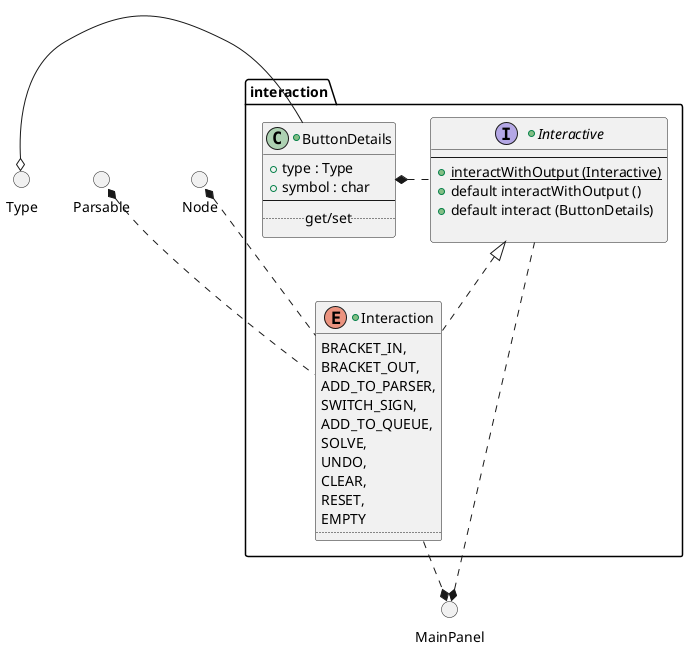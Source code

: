 @startuml

package interaction {

    +interface Interactive{
        --
            + {method} {static} interactWithOutput (Interactive)
            + {method} default interactWithOutput ()
            + {method} default interact (ButtonDetails)

    }

    +class ButtonDetails {
            + {field} type : Type
            + {field} symbol : char
        --
        ..get/set..
    }

    +enum Interaction implements Interactive{
            BRACKET_IN,
            BRACKET_OUT,
            ADD_TO_PARSER,
            SWITCH_SIGN,
            ADD_TO_QUEUE,
            SOLVE,
            UNDO,
            CLEAR,
            RESET,
            EMPTY
        ..
    }

    Interactive ..left..* ButtonDetails
}

() Parsable
() Node
() MainPanel
() Type

Interactive ..left.* MainPanel
Interaction .down.* MainPanel

Interaction ..up* Node
Interaction ..up* Parsable

ButtonDetails -left-o Type

@enduml